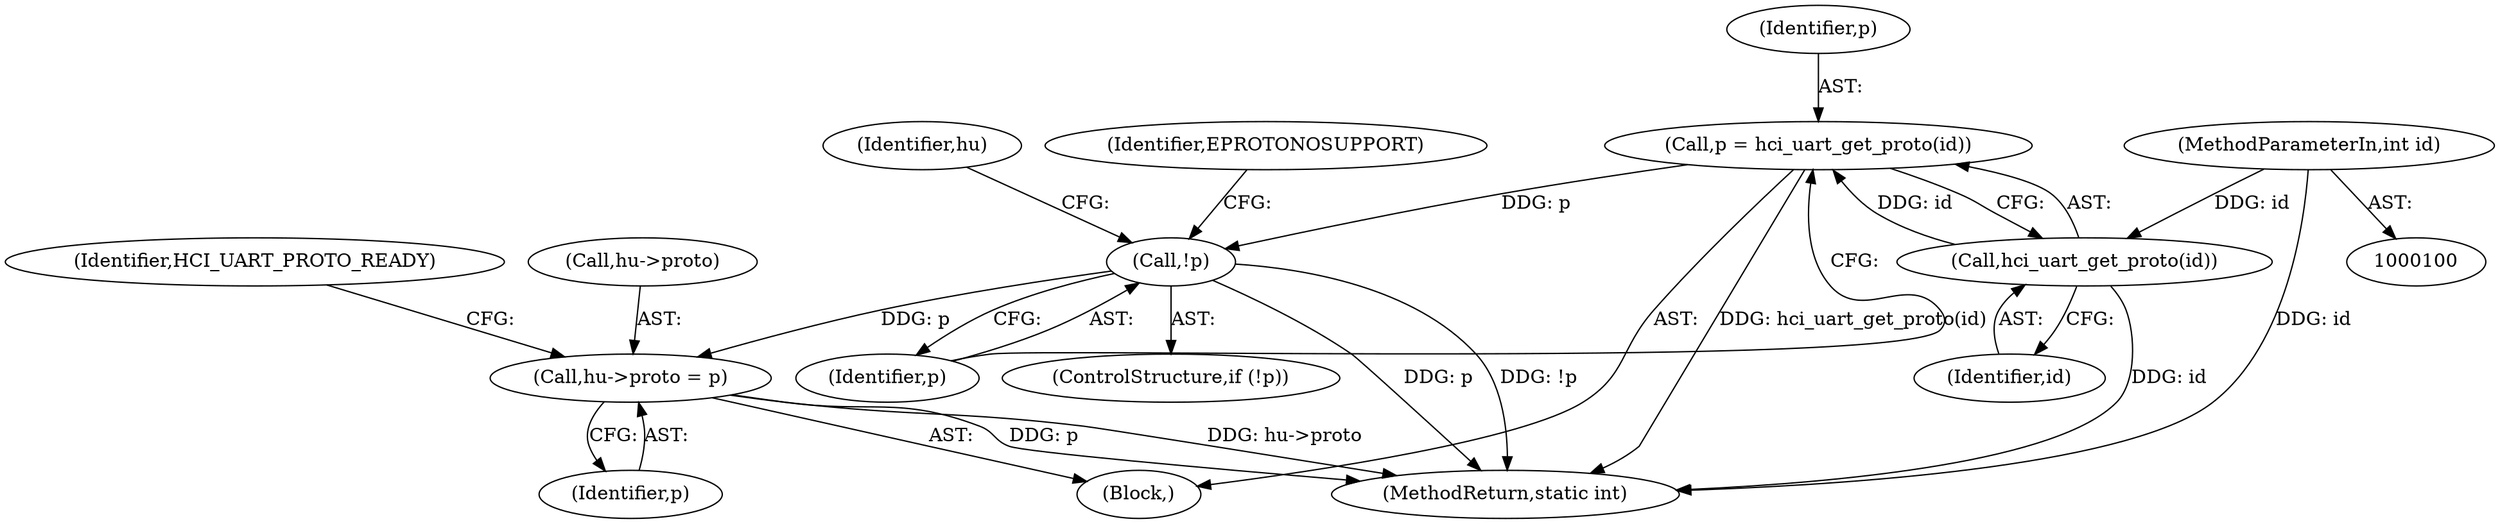 digraph "0_linux_56897b217a1d0a91c9920cb418d6b3fe922f590a@pointer" {
"1000116" [label="(Call,hu->proto = p)"];
"1000111" [label="(Call,!p)"];
"1000106" [label="(Call,p = hci_uart_get_proto(id))"];
"1000108" [label="(Call,hci_uart_get_proto(id))"];
"1000102" [label="(MethodParameterIn,int id)"];
"1000122" [label="(Identifier,HCI_UART_PROTO_READY)"];
"1000108" [label="(Call,hci_uart_get_proto(id))"];
"1000103" [label="(Block,)"];
"1000110" [label="(ControlStructure,if (!p))"];
"1000120" [label="(Identifier,p)"];
"1000107" [label="(Identifier,p)"];
"1000116" [label="(Call,hu->proto = p)"];
"1000109" [label="(Identifier,id)"];
"1000111" [label="(Call,!p)"];
"1000106" [label="(Call,p = hci_uart_get_proto(id))"];
"1000118" [label="(Identifier,hu)"];
"1000144" [label="(MethodReturn,static int)"];
"1000102" [label="(MethodParameterIn,int id)"];
"1000115" [label="(Identifier,EPROTONOSUPPORT)"];
"1000112" [label="(Identifier,p)"];
"1000117" [label="(Call,hu->proto)"];
"1000116" -> "1000103"  [label="AST: "];
"1000116" -> "1000120"  [label="CFG: "];
"1000117" -> "1000116"  [label="AST: "];
"1000120" -> "1000116"  [label="AST: "];
"1000122" -> "1000116"  [label="CFG: "];
"1000116" -> "1000144"  [label="DDG: hu->proto"];
"1000116" -> "1000144"  [label="DDG: p"];
"1000111" -> "1000116"  [label="DDG: p"];
"1000111" -> "1000110"  [label="AST: "];
"1000111" -> "1000112"  [label="CFG: "];
"1000112" -> "1000111"  [label="AST: "];
"1000115" -> "1000111"  [label="CFG: "];
"1000118" -> "1000111"  [label="CFG: "];
"1000111" -> "1000144"  [label="DDG: p"];
"1000111" -> "1000144"  [label="DDG: !p"];
"1000106" -> "1000111"  [label="DDG: p"];
"1000106" -> "1000103"  [label="AST: "];
"1000106" -> "1000108"  [label="CFG: "];
"1000107" -> "1000106"  [label="AST: "];
"1000108" -> "1000106"  [label="AST: "];
"1000112" -> "1000106"  [label="CFG: "];
"1000106" -> "1000144"  [label="DDG: hci_uart_get_proto(id)"];
"1000108" -> "1000106"  [label="DDG: id"];
"1000108" -> "1000109"  [label="CFG: "];
"1000109" -> "1000108"  [label="AST: "];
"1000108" -> "1000144"  [label="DDG: id"];
"1000102" -> "1000108"  [label="DDG: id"];
"1000102" -> "1000100"  [label="AST: "];
"1000102" -> "1000144"  [label="DDG: id"];
}

